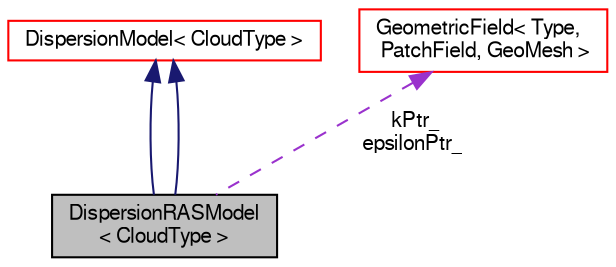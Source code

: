 digraph "DispersionRASModel&lt; CloudType &gt;"
{
  bgcolor="transparent";
  edge [fontname="FreeSans",fontsize="10",labelfontname="FreeSans",labelfontsize="10"];
  node [fontname="FreeSans",fontsize="10",shape=record];
  Node6 [label="DispersionRASModel\l\< CloudType \>",height=0.2,width=0.4,color="black", fillcolor="grey75", style="filled", fontcolor="black"];
  Node7 -> Node6 [dir="back",color="midnightblue",fontsize="10",style="solid",fontname="FreeSans"];
  Node7 [label="DispersionModel\< CloudType \>",height=0.2,width=0.4,color="red",URL="$a23770.html"];
  Node7 -> Node6 [dir="back",color="midnightblue",fontsize="10",style="solid",fontname="FreeSans"];
  Node46 -> Node6 [dir="back",color="darkorchid3",fontsize="10",style="dashed",label=" kPtr_\nepsilonPtr_" ,fontname="FreeSans"];
  Node46 [label="GeometricField\< Type,\l PatchField, GeoMesh \>",height=0.2,width=0.4,color="red",URL="$a22434.html",tooltip="Generic GeometricField class. "];
}
